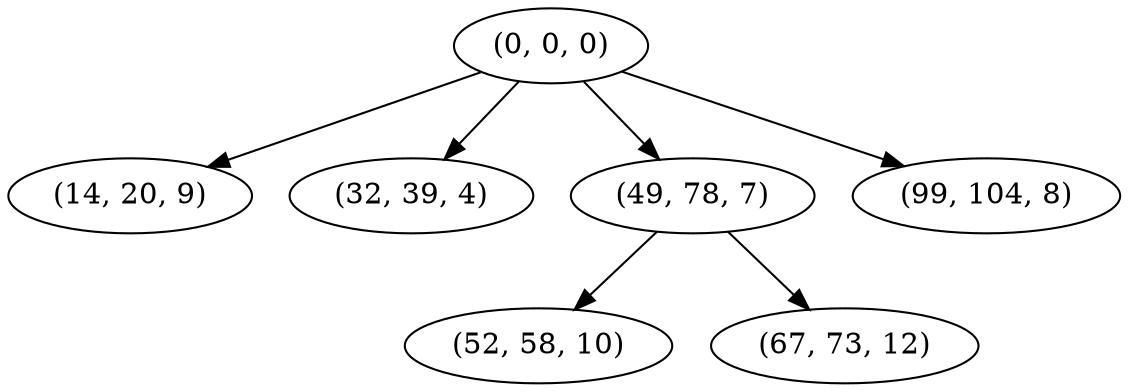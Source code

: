 digraph tree {
    "(0, 0, 0)";
    "(14, 20, 9)";
    "(32, 39, 4)";
    "(49, 78, 7)";
    "(52, 58, 10)";
    "(67, 73, 12)";
    "(99, 104, 8)";
    "(0, 0, 0)" -> "(14, 20, 9)";
    "(0, 0, 0)" -> "(32, 39, 4)";
    "(0, 0, 0)" -> "(49, 78, 7)";
    "(0, 0, 0)" -> "(99, 104, 8)";
    "(49, 78, 7)" -> "(52, 58, 10)";
    "(49, 78, 7)" -> "(67, 73, 12)";
}
